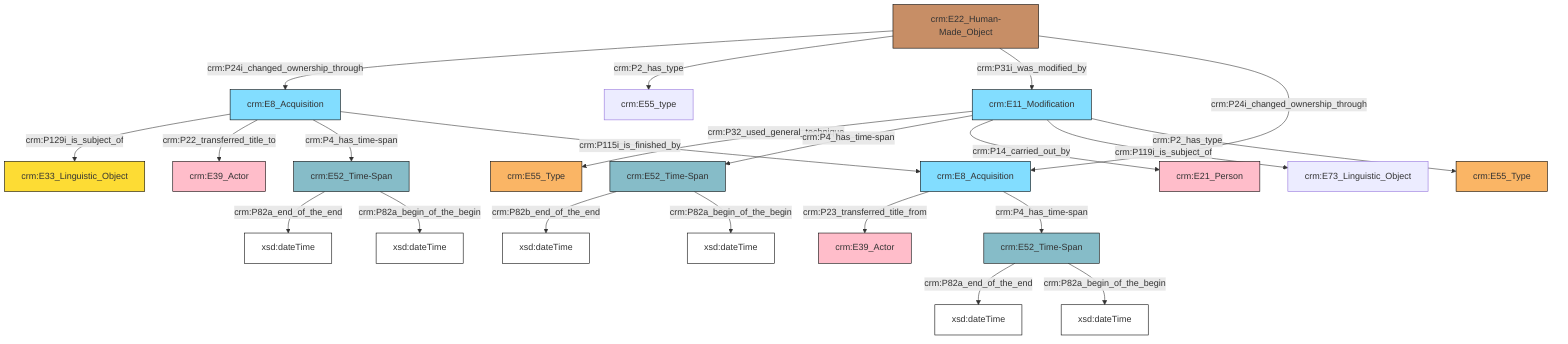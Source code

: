 flowchart TD
classDef Literal fill:#ffffff,stroke:#000000,color:;
classDef Literal_URI fill:#ffffff,stroke:#000000,color:;
classDef crm_E1_CRM_Entity fill:#ffffff,stroke:#000000,color:;
classDef crm_E1_CRM_Entity_URI fill:#ffffff,stroke:#000000,color:;
classDef crm_E2_Temporal_Entity fill:#82ddff,stroke:#000000,color:;
classDef crm_E2_Temporal_Entity_URI fill:#d2effa,stroke:#000000,color:;
classDef crm_E55_Type fill:#fab565,stroke:#000000,color:;
classDef crm_E55_Type_URI fill:#fde7ce,stroke:#000000,color:;
classDef crm_E52_Time-Span fill:#86bcc8,stroke:#000000,color:;
classDef crm_E52_Time-Span_URI fill:#dcebef,stroke:#000000,color:;
classDef crm_E41_Appellation fill:#fef3ba,stroke:#000000,color:;
classDef crm_E41_Appellation_URI fill:#fffae6,stroke:#000000,color:;
classDef crm_E53_Place fill:#94cc7d,stroke:#000000,color:;
classDef crm_E53_Place_URI fill:#e1f1da,stroke:#000000,color:;
classDef crm_E77_Persistent_Item fill:#ffffff,stroke:#000000,color:;
classDef crm_E77_Persistent_Item_URI fill:#ffffff,stroke:#000000,color:;
classDef crm_E28_Conceptual_Object fill:#fddc34,stroke:#000000,color:;
classDef crm_E28_Conceptual_Object_URI fill:#fef6cd,stroke:#000000,color:;
classDef crm_E18_Physical_Thing fill:#c78e66,stroke:#000000,color:;
classDef crm_E18_Physical_Thing_URI fill:#e3c8b5,stroke:#000000,color:;
classDef crm_E39_Actor fill:#ffbdca,stroke:#000000,color:;
classDef crm_E39_Actor_URI fill:#ffe6eb,stroke:#000000,color:;
classDef crm_E54_Dimension fill:#b8b8b8,stroke:#000000,color:;
classDef crm_E54_Dimension_URI fill:#f2f2f2,stroke:#000000,color:;
classDef crm_E92_Spacetime_Volume fill:#cc80ff,stroke:#000000,color:;
classDef crm_E92_Spacetime_Volume_URI fill:#ebccff,stroke:#000000,color:;
classDef crm_E59_Primitive_Value fill:#f0f0f0,stroke:#000000,color:;
classDef crm_E59_Primitive_Value_URI fill:#f2f2f2,stroke:#000000,color:;
classDef crm_PC0_Typed_CRM_Property fill:#ffffff,stroke:#000000,color:;
classDef crm_PC0_Typed_CRM_Property_URI fill:#ffffff,stroke:#000000,color:;
classDef Multi fill:#cccccc,stroke:#000000,color:;
classDef Multi_URI fill:#cccccc,stroke:#000000,color:;
0["crm:E8_Acquisition"]:::crm_E2_Temporal_Entity -->|crm:P129i_is_subject_of| 1["crm:E33_Linguistic_Object"]:::crm_E28_Conceptual_Object
4["crm:E52_Time-Span"]:::crm_E52_Time-Span -->|crm:P82b_end_of_the_end| 5["xsd:dateTime"]:::Literal
0["crm:E8_Acquisition"]:::crm_E2_Temporal_Entity -->|crm:P22_transferred_title_to| 6["crm:E39_Actor"]:::crm_E39_Actor
0["crm:E8_Acquisition"]:::crm_E2_Temporal_Entity -->|crm:P4_has_time-span| 15["crm:E52_Time-Span"]:::crm_E52_Time-Span
4["crm:E52_Time-Span"]:::crm_E52_Time-Span -->|crm:P82a_begin_of_the_begin| 16["xsd:dateTime"]:::Literal
15["crm:E52_Time-Span"]:::crm_E52_Time-Span -->|crm:P82a_end_of_the_end| 17["xsd:dateTime"]:::Literal
0["crm:E8_Acquisition"]:::crm_E2_Temporal_Entity -->|crm:P115i_is_finished_by| 20["crm:E8_Acquisition"]:::crm_E2_Temporal_Entity
20["crm:E8_Acquisition"]:::crm_E2_Temporal_Entity -->|crm:P23_transferred_title_from| 2["crm:E39_Actor"]:::crm_E39_Actor
21["crm:E11_Modification"]:::crm_E2_Temporal_Entity -->|crm:P32_used_general_technique| 26["crm:E55_Type"]:::crm_E55_Type
18["crm:E52_Time-Span"]:::crm_E52_Time-Span -->|crm:P82a_end_of_the_end| 27["xsd:dateTime"]:::Literal
21["crm:E11_Modification"]:::crm_E2_Temporal_Entity -->|crm:P4_has_time-span| 4["crm:E52_Time-Span"]:::crm_E52_Time-Span
18["crm:E52_Time-Span"]:::crm_E52_Time-Span -->|crm:P82a_begin_of_the_begin| 28["xsd:dateTime"]:::Literal
21["crm:E11_Modification"]:::crm_E2_Temporal_Entity -->|crm:P14_carried_out_by| 32["crm:E21_Person"]:::crm_E39_Actor
20["crm:E8_Acquisition"]:::crm_E2_Temporal_Entity -->|crm:P4_has_time-span| 18["crm:E52_Time-Span"]:::crm_E52_Time-Span
11["crm:E22_Human-Made_Object"]:::crm_E18_Physical_Thing -->|crm:P24i_changed_ownership_through| 0["crm:E8_Acquisition"]:::crm_E2_Temporal_Entity
21["crm:E11_Modification"]:::crm_E2_Temporal_Entity -->|crm:P119i_is_subject_of| 23["crm:E73_Linguistic_Object"]:::Default
11["crm:E22_Human-Made_Object"]:::crm_E18_Physical_Thing -->|crm:P2_has_type| 13["crm:E55_type"]:::Default
21["crm:E11_Modification"]:::crm_E2_Temporal_Entity -->|crm:P2_has_type| 9["crm:E55_Type"]:::crm_E55_Type
11["crm:E22_Human-Made_Object"]:::crm_E18_Physical_Thing -->|crm:P31i_was_modified_by| 21["crm:E11_Modification"]:::crm_E2_Temporal_Entity
11["crm:E22_Human-Made_Object"]:::crm_E18_Physical_Thing -->|crm:P24i_changed_ownership_through| 20["crm:E8_Acquisition"]:::crm_E2_Temporal_Entity
15["crm:E52_Time-Span"]:::crm_E52_Time-Span -->|crm:P82a_begin_of_the_begin| 34["xsd:dateTime"]:::Literal